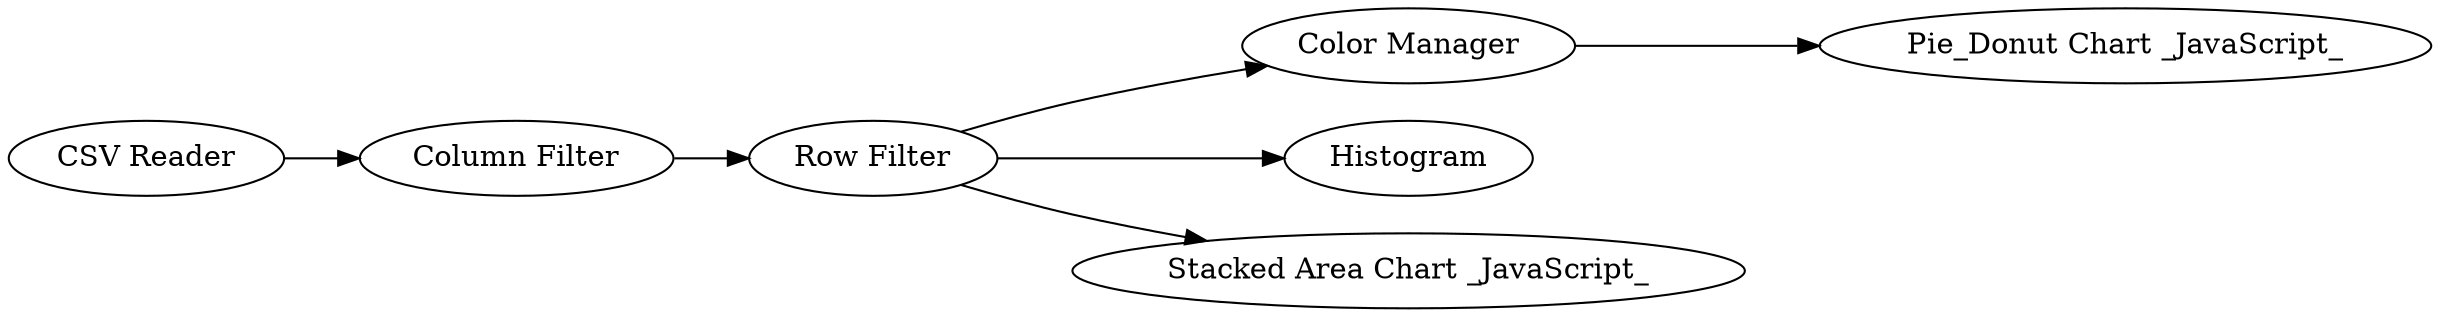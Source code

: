 digraph {
	6 -> 5
	3 -> 8
	3 -> 4
	7 -> 2
	2 -> 3
	3 -> 6
	5 [label="Pie_Donut Chart _JavaScript_"]
	7 [label="CSV Reader"]
	4 [label="Stacked Area Chart _JavaScript_"]
	6 [label="Color Manager"]
	8 [label=Histogram]
	3 [label="Row Filter"]
	2 [label="Column Filter"]
	rankdir=LR
}
